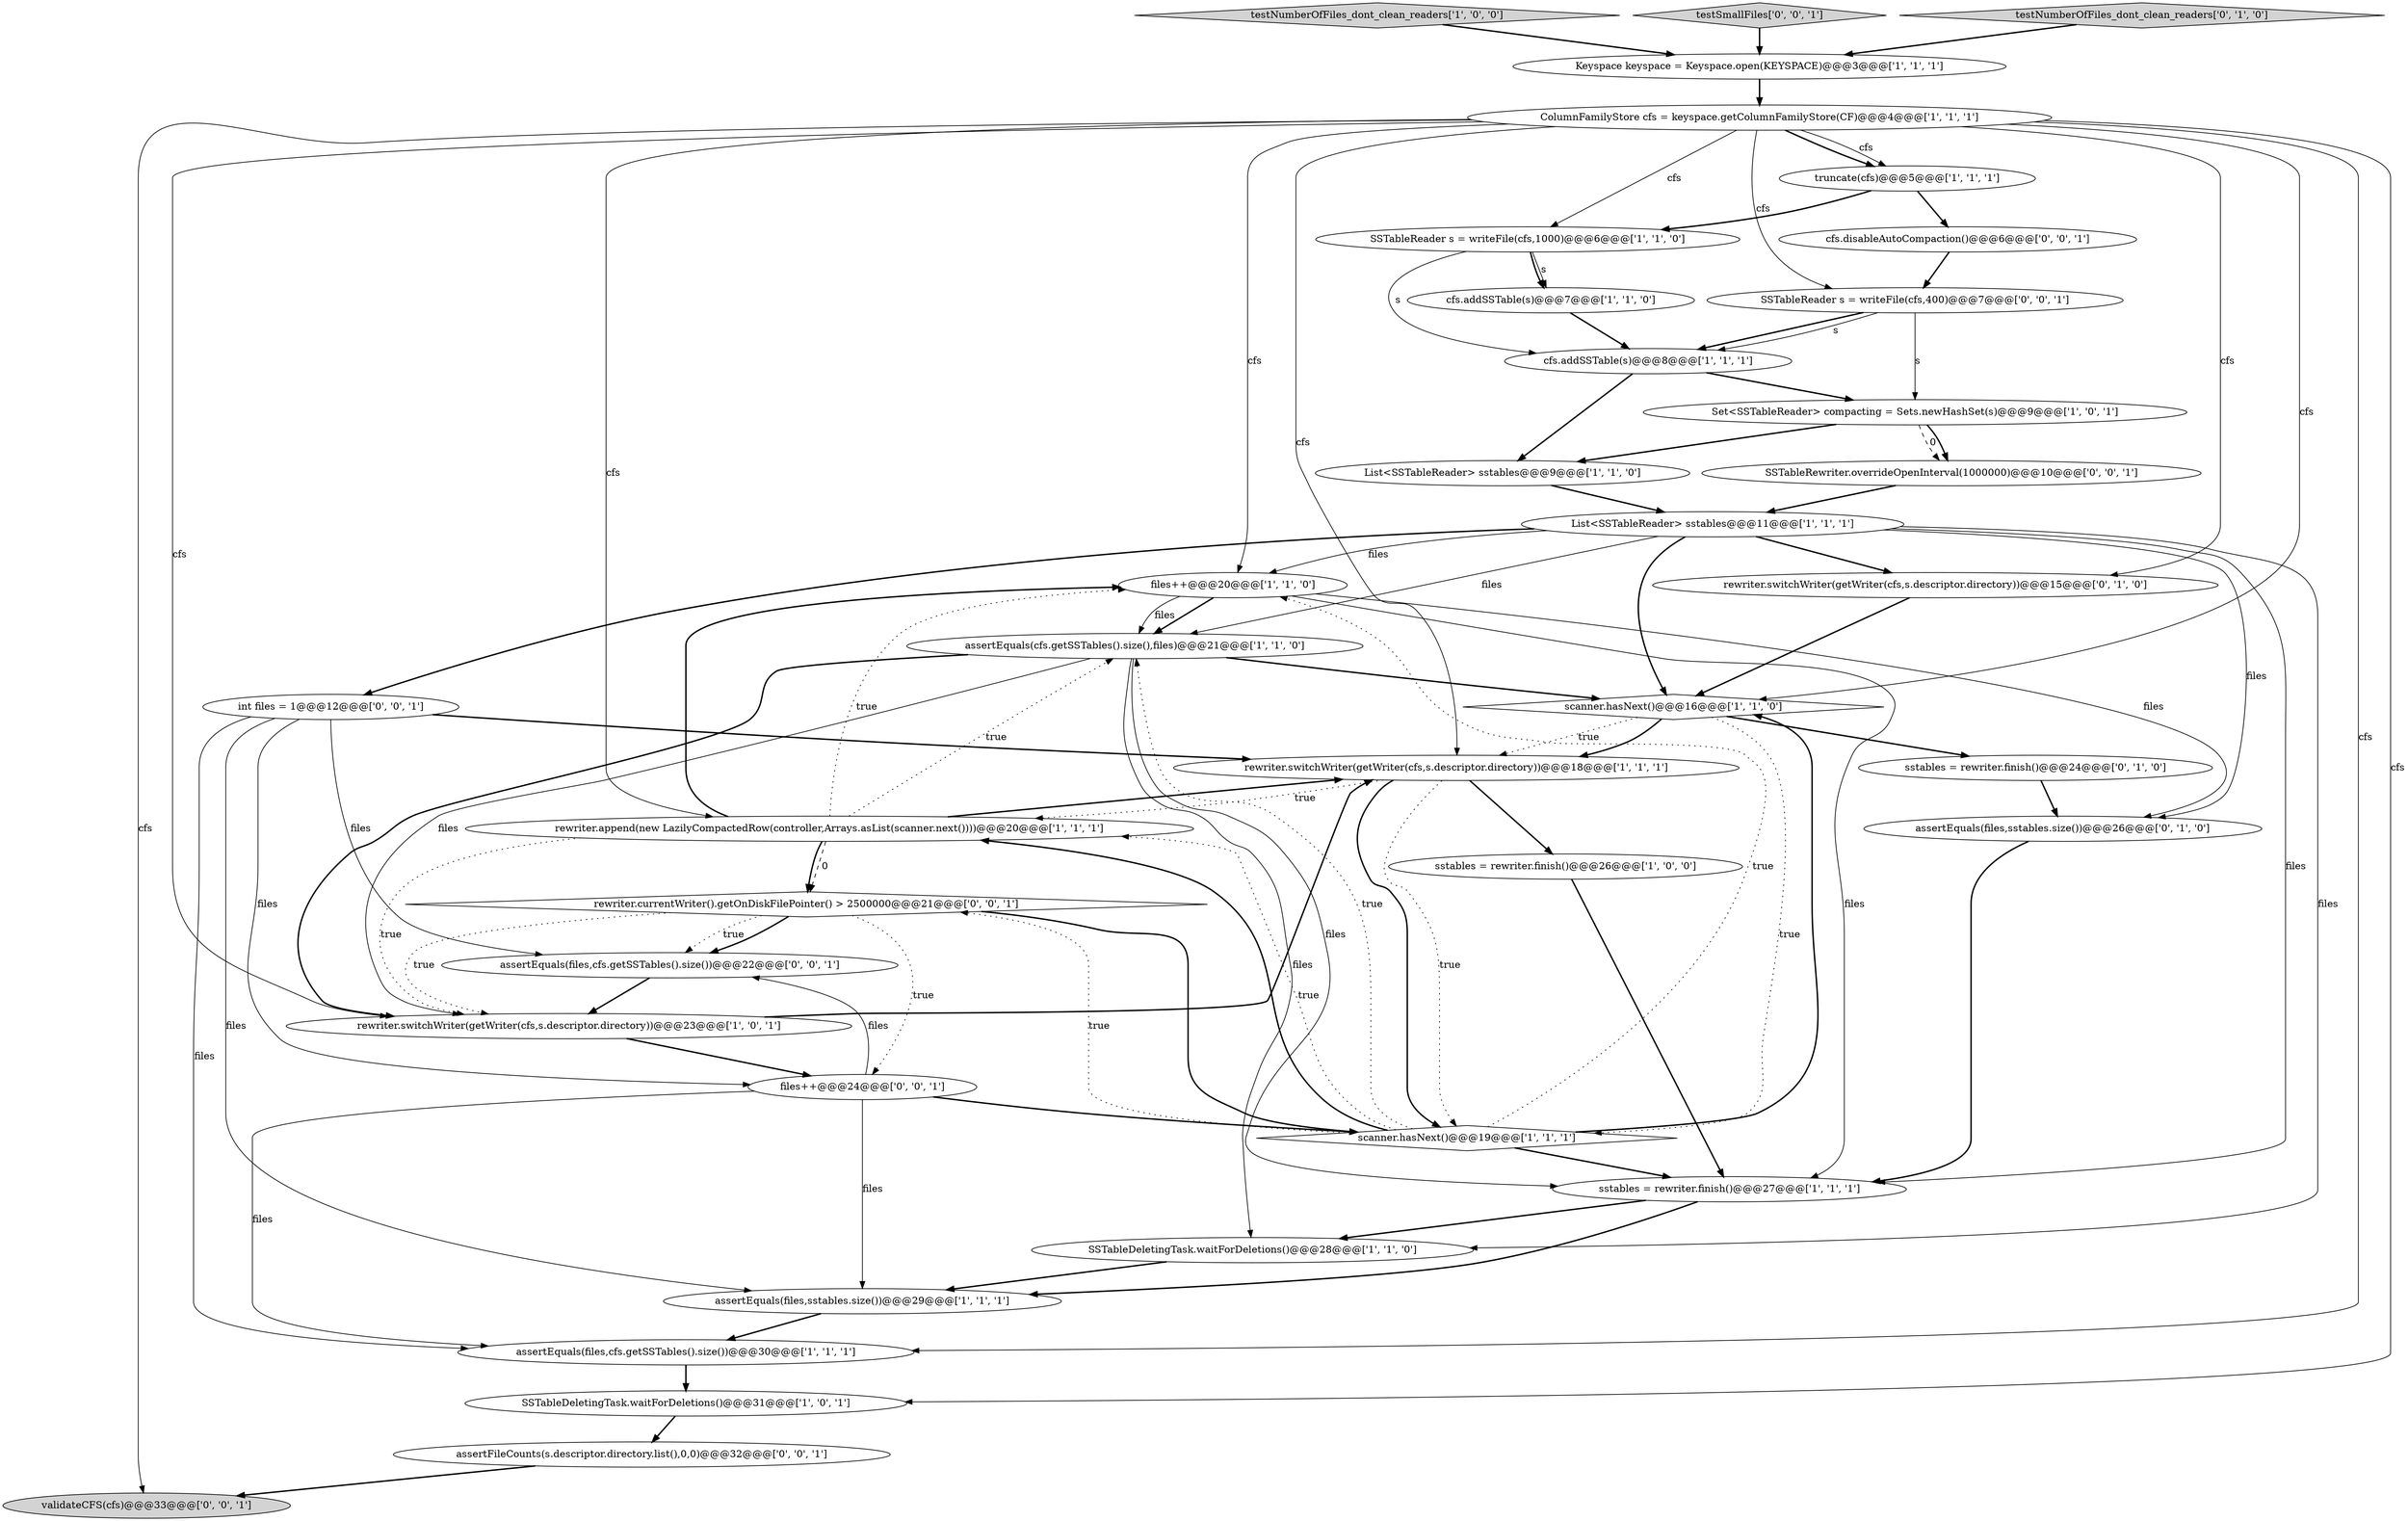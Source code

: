 digraph {
9 [style = filled, label = "ColumnFamilyStore cfs = keyspace.getColumnFamilyStore(CF)@@@4@@@['1', '1', '1']", fillcolor = white, shape = ellipse image = "AAA0AAABBB1BBB"];
36 [style = filled, label = "SSTableRewriter.overrideOpenInterval(1000000)@@@10@@@['0', '0', '1']", fillcolor = white, shape = ellipse image = "AAA0AAABBB3BBB"];
14 [style = filled, label = "assertEquals(cfs.getSSTables().size(),files)@@@21@@@['1', '1', '0']", fillcolor = white, shape = ellipse image = "AAA0AAABBB1BBB"];
5 [style = filled, label = "files++@@@20@@@['1', '1', '0']", fillcolor = white, shape = ellipse image = "AAA0AAABBB1BBB"];
21 [style = filled, label = "scanner.hasNext()@@@16@@@['1', '1', '0']", fillcolor = white, shape = diamond image = "AAA0AAABBB1BBB"];
11 [style = filled, label = "List<SSTableReader> sstables@@@11@@@['1', '1', '1']", fillcolor = white, shape = ellipse image = "AAA0AAABBB1BBB"];
8 [style = filled, label = "Keyspace keyspace = Keyspace.open(KEYSPACE)@@@3@@@['1', '1', '1']", fillcolor = white, shape = ellipse image = "AAA0AAABBB1BBB"];
28 [style = filled, label = "int files = 1@@@12@@@['0', '0', '1']", fillcolor = white, shape = ellipse image = "AAA0AAABBB3BBB"];
23 [style = filled, label = "rewriter.switchWriter(getWriter(cfs,s.descriptor.directory))@@@15@@@['0', '1', '0']", fillcolor = white, shape = ellipse image = "AAA0AAABBB2BBB"];
31 [style = filled, label = "assertEquals(files,cfs.getSSTables().size())@@@22@@@['0', '0', '1']", fillcolor = white, shape = ellipse image = "AAA0AAABBB3BBB"];
20 [style = filled, label = "rewriter.append(new LazilyCompactedRow(controller,Arrays.asList(scanner.next())))@@@20@@@['1', '1', '1']", fillcolor = white, shape = ellipse image = "AAA0AAABBB1BBB"];
13 [style = filled, label = "SSTableDeletingTask.waitForDeletions()@@@31@@@['1', '0', '1']", fillcolor = white, shape = ellipse image = "AAA0AAABBB1BBB"];
30 [style = filled, label = "assertFileCounts(s.descriptor.directory.list(),0,0)@@@32@@@['0', '0', '1']", fillcolor = white, shape = ellipse image = "AAA0AAABBB3BBB"];
26 [style = filled, label = "sstables = rewriter.finish()@@@24@@@['0', '1', '0']", fillcolor = white, shape = ellipse image = "AAA0AAABBB2BBB"];
22 [style = filled, label = "rewriter.switchWriter(getWriter(cfs,s.descriptor.directory))@@@18@@@['1', '1', '1']", fillcolor = white, shape = ellipse image = "AAA0AAABBB1BBB"];
18 [style = filled, label = "testNumberOfFiles_dont_clean_readers['1', '0', '0']", fillcolor = lightgray, shape = diamond image = "AAA0AAABBB1BBB"];
7 [style = filled, label = "cfs.addSSTable(s)@@@8@@@['1', '1', '1']", fillcolor = white, shape = ellipse image = "AAA0AAABBB1BBB"];
15 [style = filled, label = "rewriter.switchWriter(getWriter(cfs,s.descriptor.directory))@@@23@@@['1', '0', '1']", fillcolor = white, shape = ellipse image = "AAA0AAABBB1BBB"];
2 [style = filled, label = "scanner.hasNext()@@@19@@@['1', '1', '1']", fillcolor = white, shape = diamond image = "AAA0AAABBB1BBB"];
3 [style = filled, label = "sstables = rewriter.finish()@@@27@@@['1', '1', '1']", fillcolor = white, shape = ellipse image = "AAA0AAABBB1BBB"];
29 [style = filled, label = "validateCFS(cfs)@@@33@@@['0', '0', '1']", fillcolor = lightgray, shape = ellipse image = "AAA0AAABBB3BBB"];
4 [style = filled, label = "List<SSTableReader> sstables@@@9@@@['1', '1', '0']", fillcolor = white, shape = ellipse image = "AAA0AAABBB1BBB"];
17 [style = filled, label = "SSTableReader s = writeFile(cfs,1000)@@@6@@@['1', '1', '0']", fillcolor = white, shape = ellipse image = "AAA0AAABBB1BBB"];
19 [style = filled, label = "truncate(cfs)@@@5@@@['1', '1', '1']", fillcolor = white, shape = ellipse image = "AAA0AAABBB1BBB"];
33 [style = filled, label = "rewriter.currentWriter().getOnDiskFilePointer() > 2500000@@@21@@@['0', '0', '1']", fillcolor = white, shape = diamond image = "AAA0AAABBB3BBB"];
35 [style = filled, label = "files++@@@24@@@['0', '0', '1']", fillcolor = white, shape = ellipse image = "AAA0AAABBB3BBB"];
12 [style = filled, label = "cfs.addSSTable(s)@@@7@@@['1', '1', '0']", fillcolor = white, shape = ellipse image = "AAA0AAABBB1BBB"];
10 [style = filled, label = "assertEquals(files,cfs.getSSTables().size())@@@30@@@['1', '1', '1']", fillcolor = white, shape = ellipse image = "AAA0AAABBB1BBB"];
32 [style = filled, label = "cfs.disableAutoCompaction()@@@6@@@['0', '0', '1']", fillcolor = white, shape = ellipse image = "AAA0AAABBB3BBB"];
34 [style = filled, label = "testSmallFiles['0', '0', '1']", fillcolor = lightgray, shape = diamond image = "AAA0AAABBB3BBB"];
1 [style = filled, label = "sstables = rewriter.finish()@@@26@@@['1', '0', '0']", fillcolor = white, shape = ellipse image = "AAA0AAABBB1BBB"];
25 [style = filled, label = "testNumberOfFiles_dont_clean_readers['0', '1', '0']", fillcolor = lightgray, shape = diamond image = "AAA0AAABBB2BBB"];
24 [style = filled, label = "assertEquals(files,sstables.size())@@@26@@@['0', '1', '0']", fillcolor = white, shape = ellipse image = "AAA0AAABBB2BBB"];
27 [style = filled, label = "SSTableReader s = writeFile(cfs,400)@@@7@@@['0', '0', '1']", fillcolor = white, shape = ellipse image = "AAA0AAABBB3BBB"];
6 [style = filled, label = "assertEquals(files,sstables.size())@@@29@@@['1', '1', '1']", fillcolor = white, shape = ellipse image = "AAA0AAABBB1BBB"];
0 [style = filled, label = "Set<SSTableReader> compacting = Sets.newHashSet(s)@@@9@@@['1', '0', '1']", fillcolor = white, shape = ellipse image = "AAA0AAABBB1BBB"];
16 [style = filled, label = "SSTableDeletingTask.waitForDeletions()@@@28@@@['1', '1', '0']", fillcolor = white, shape = ellipse image = "AAA0AAABBB1BBB"];
9->13 [style = solid, label="cfs"];
5->14 [style = bold, label=""];
0->4 [style = bold, label=""];
27->7 [style = bold, label=""];
21->22 [style = bold, label=""];
0->36 [style = dashed, label="0"];
28->6 [style = solid, label="files"];
22->20 [style = dotted, label="true"];
2->5 [style = dotted, label="true"];
21->22 [style = dotted, label="true"];
28->35 [style = solid, label="files"];
15->22 [style = bold, label=""];
33->31 [style = dotted, label="true"];
9->27 [style = solid, label="cfs"];
3->6 [style = bold, label=""];
5->24 [style = solid, label="files"];
28->22 [style = bold, label=""];
17->12 [style = solid, label="s"];
21->26 [style = bold, label=""];
11->3 [style = solid, label="files"];
7->0 [style = bold, label=""];
11->23 [style = bold, label=""];
16->6 [style = bold, label=""];
9->21 [style = solid, label="cfs"];
9->15 [style = solid, label="cfs"];
35->10 [style = solid, label="files"];
20->14 [style = dotted, label="true"];
26->24 [style = bold, label=""];
9->5 [style = solid, label="cfs"];
9->17 [style = solid, label="cfs"];
33->15 [style = dotted, label="true"];
33->31 [style = bold, label=""];
14->21 [style = bold, label=""];
19->32 [style = bold, label=""];
9->10 [style = solid, label="cfs"];
14->16 [style = solid, label="files"];
27->7 [style = solid, label="s"];
21->2 [style = dotted, label="true"];
2->14 [style = dotted, label="true"];
2->3 [style = bold, label=""];
23->21 [style = bold, label=""];
33->2 [style = bold, label=""];
35->31 [style = solid, label="files"];
0->36 [style = bold, label=""];
33->35 [style = dotted, label="true"];
9->29 [style = solid, label="cfs"];
20->5 [style = dotted, label="true"];
18->8 [style = bold, label=""];
31->15 [style = bold, label=""];
14->3 [style = solid, label="files"];
5->14 [style = solid, label="files"];
22->1 [style = bold, label=""];
11->28 [style = bold, label=""];
2->21 [style = bold, label=""];
22->2 [style = bold, label=""];
9->19 [style = bold, label=""];
9->19 [style = solid, label="cfs"];
35->2 [style = bold, label=""];
20->5 [style = bold, label=""];
20->22 [style = bold, label=""];
32->27 [style = bold, label=""];
27->0 [style = solid, label="s"];
10->13 [style = bold, label=""];
15->35 [style = bold, label=""];
19->17 [style = bold, label=""];
24->3 [style = bold, label=""];
36->11 [style = bold, label=""];
11->14 [style = solid, label="files"];
17->7 [style = solid, label="s"];
3->16 [style = bold, label=""];
14->15 [style = bold, label=""];
20->33 [style = bold, label=""];
12->7 [style = bold, label=""];
8->9 [style = bold, label=""];
11->21 [style = bold, label=""];
13->30 [style = bold, label=""];
28->31 [style = solid, label="files"];
2->33 [style = dotted, label="true"];
14->15 [style = solid, label="files"];
4->11 [style = bold, label=""];
20->33 [style = dashed, label="0"];
2->20 [style = dotted, label="true"];
28->10 [style = solid, label="files"];
17->12 [style = bold, label=""];
5->3 [style = solid, label="files"];
6->10 [style = bold, label=""];
11->16 [style = solid, label="files"];
35->6 [style = solid, label="files"];
22->2 [style = dotted, label="true"];
20->15 [style = dotted, label="true"];
1->3 [style = bold, label=""];
7->4 [style = bold, label=""];
2->20 [style = bold, label=""];
9->23 [style = solid, label="cfs"];
9->20 [style = solid, label="cfs"];
25->8 [style = bold, label=""];
11->5 [style = solid, label="files"];
11->24 [style = solid, label="files"];
34->8 [style = bold, label=""];
9->22 [style = solid, label="cfs"];
30->29 [style = bold, label=""];
}
